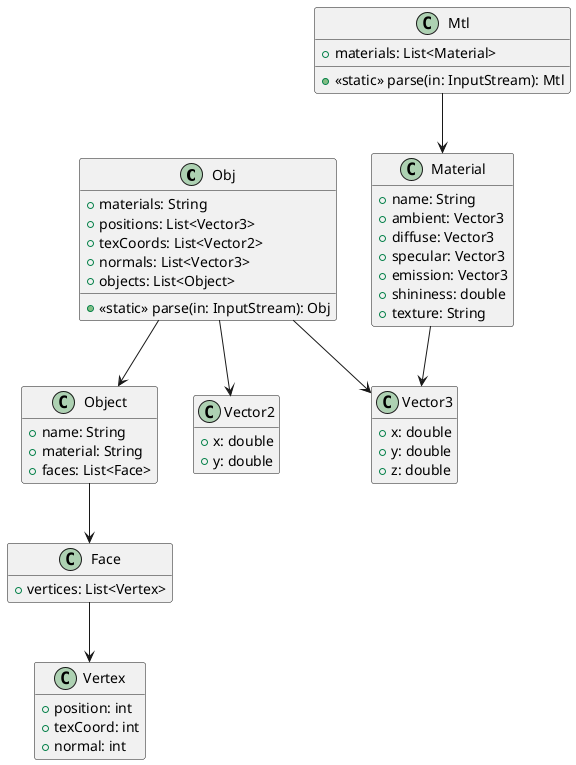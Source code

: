 @startuml

hide empty members

class Obj {
  + materials: String
  + positions: List<Vector3>
  + texCoords: List<Vector2>
  + normals: List<Vector3>
  + objects: List<Object>
  + <<static>> parse(in: InputStream): Obj
}

class Object {
  + name: String
  + material: String
  + faces: List<Face>
}

class Face {
  + vertices: List<Vertex>
}

class Vertex {
  + position: int
  + texCoord: int
  + normal: int
}

class Mtl {
  + materials: List<Material>
  + <<static>> parse(in: InputStream): Mtl
}

class Material {
  + name: String
  + ambient: Vector3
  + diffuse: Vector3
  + specular: Vector3
  + emission: Vector3
  + shininess: double
  + texture: String
}

class Vector3 {
  + x: double
  + y: double
  + z: double
}

class Vector2 {
  + x: double
  + y: double
}

Obj --> Object
Object --> Face
Face --> Vertex

Mtl --> Material
Obj --> Vector3
Obj --> Vector2
Material --> Vector3

@enduml

